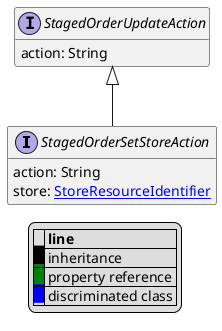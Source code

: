 @startuml

hide empty fields
hide empty methods
legend
|= |= line |
|<back:black>   </back>| inheritance |
|<back:green>   </back>| property reference |
|<back:blue>   </back>| discriminated class |
endlegend
interface StagedOrderSetStoreAction [[StagedOrderSetStoreAction.svg]] extends StagedOrderUpdateAction {
    action: String
    store: [[StoreResourceIdentifier.svg StoreResourceIdentifier]]
}
interface StagedOrderUpdateAction [[StagedOrderUpdateAction.svg]]  {
    action: String
}





@enduml
